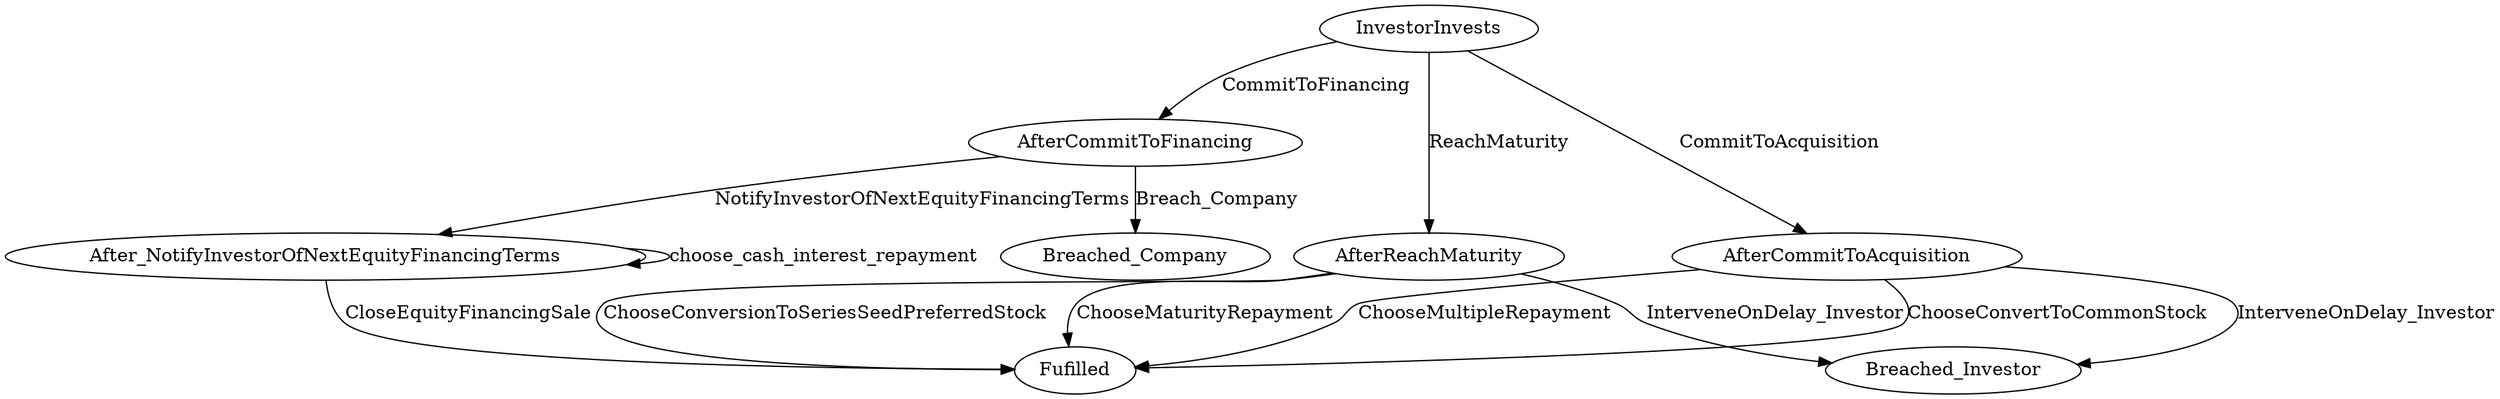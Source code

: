 // THIS IS A GENERATED FILE. DO NOT EDIT.

digraph KISS {    
    Fulfilled[label=Fufilled];
    InvestorInvests[label=InvestorInvests];
	After_NotifyInvestorOfNextEquityFinancingTerms[label=After_NotifyInvestorOfNextEquityFinancingTerms]
        
    
         
    
    
    
    
    InvestorInvests -> AfterCommitToAcquisition [label=CommitToAcquisition];
	InvestorInvests -> AfterCommitToFinancing [label=CommitToFinancing];
	InvestorInvests -> AfterReachMaturity [label=ReachMaturity];
	AfterCommitToFinancing -> After_NotifyInvestorOfNextEquityFinancingTerms [label=NotifyInvestorOfNextEquityFinancingTerms];
	AfterCommitToFinancing -> Breached_Company [label=Breach_Company];
	After_NotifyInvestorOfNextEquityFinancingTerms -> Fulfilled [label=CloseEquityFinancingSale];
	AfterCommitToAcquisition -> Fulfilled [label=ChooseMultipleRepayment];
	AfterCommitToAcquisition -> Fulfilled [label=ChooseConvertToCommonStock];
	AfterCommitToAcquisition -> Breached_Investor [label=InterveneOnDelay_Investor];
	AfterReachMaturity -> Fulfilled [label=ChooseConversionToSeriesSeedPreferredStock];
	AfterReachMaturity -> Fulfilled [label=ChooseMaturityRepayment];
	AfterReachMaturity -> Breached_Investor [label=InterveneOnDelay_Investor];
	     
    
    After_NotifyInvestorOfNextEquityFinancingTerms -> After_NotifyInvestorOfNextEquityFinancingTerms [label=choose_cash_interest_repayment];
	   
}